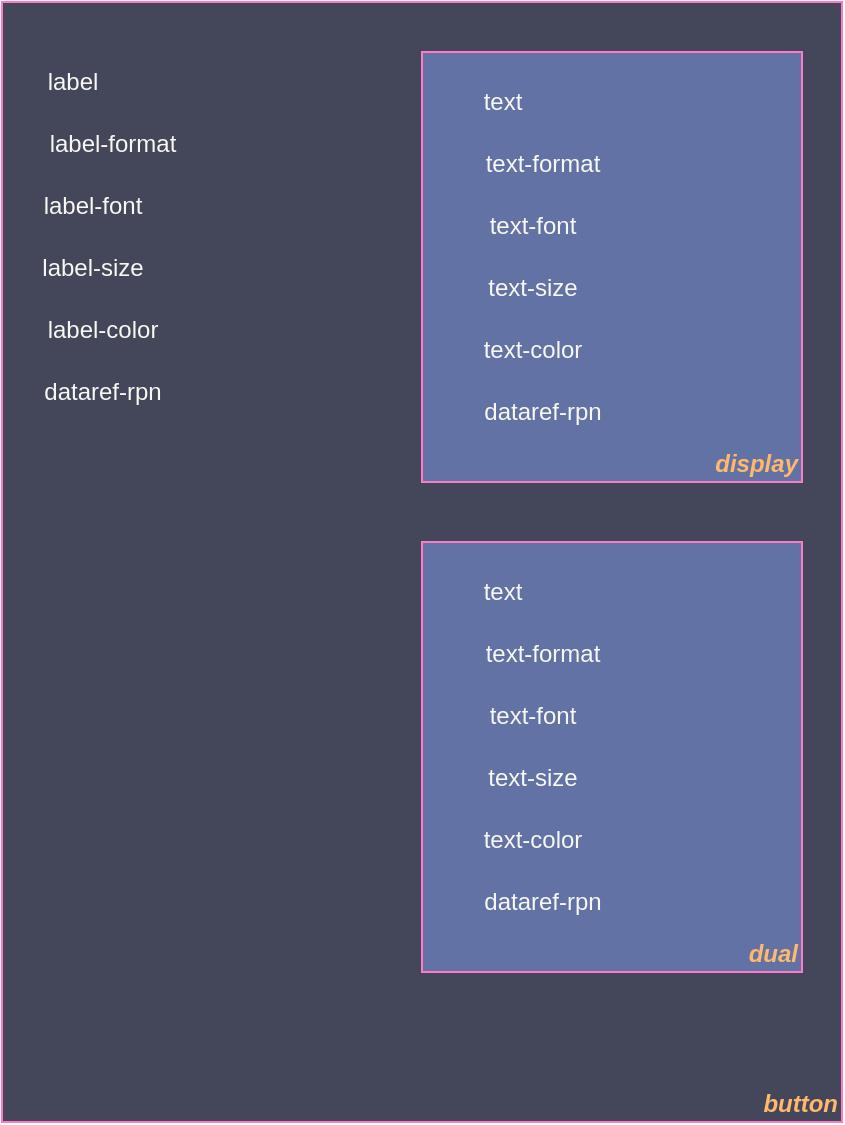 <mxfile version="20.7.4" type="device"><diagram id="rg9SzYtbAhSQoBYrOTSR" name="Page-1"><mxGraphModel dx="988" dy="820" grid="1" gridSize="10" guides="1" tooltips="1" connect="1" arrows="1" fold="1" page="1" pageScale="1" pageWidth="1169" pageHeight="827" math="0" shadow="0"><root><mxCell id="0"/><mxCell id="1" parent="0"/><mxCell id="3VhsiA-rUxcR2g7HYm5o-27" value="button" style="rounded=0;whiteSpace=wrap;html=1;fillColor=#44475A;align=right;verticalAlign=bottom;fontStyle=3;fontColor=#FFB86C;strokeColor=#FF79C6;" parent="1" vertex="1"><mxGeometry x="180" y="120" width="420" height="560" as="geometry"/></mxCell><mxCell id="3VhsiA-rUxcR2g7HYm5o-2" value="display" style="rounded=0;whiteSpace=wrap;html=1;align=right;verticalAlign=bottom;fontStyle=3;fontColor=#FFB86C;strokeColor=#FF79C6;fillColor=#6272A4;" parent="1" vertex="1"><mxGeometry x="390" y="145" width="190" height="215" as="geometry"/></mxCell><mxCell id="3VhsiA-rUxcR2g7HYm5o-4" value="label-format" style="text;html=1;align=center;verticalAlign=middle;resizable=0;points=[];autosize=1;strokeColor=none;fillColor=none;fontColor=#F8F8F2;" parent="1" vertex="1"><mxGeometry x="190" y="176" width="90" height="30" as="geometry"/></mxCell><mxCell id="3VhsiA-rUxcR2g7HYm5o-7" value="label-font" style="text;html=1;align=center;verticalAlign=middle;resizable=0;points=[];autosize=1;strokeColor=none;fillColor=none;fontColor=#F8F8F2;" parent="1" vertex="1"><mxGeometry x="190" y="207" width="70" height="30" as="geometry"/></mxCell><mxCell id="3VhsiA-rUxcR2g7HYm5o-10" value="label-size" style="text;html=1;align=center;verticalAlign=middle;resizable=0;points=[];autosize=1;strokeColor=none;fillColor=none;fontColor=#F8F8F2;" parent="1" vertex="1"><mxGeometry x="190" y="238" width="70" height="30" as="geometry"/></mxCell><mxCell id="3VhsiA-rUxcR2g7HYm5o-11" value="label-color" style="text;html=1;align=center;verticalAlign=middle;resizable=0;points=[];autosize=1;strokeColor=none;fillColor=none;fontColor=#F8F8F2;" parent="1" vertex="1"><mxGeometry x="190" y="269" width="80" height="30" as="geometry"/></mxCell><mxCell id="3VhsiA-rUxcR2g7HYm5o-12" value="dataref-rpn" style="text;html=1;align=center;verticalAlign=middle;resizable=0;points=[];autosize=1;strokeColor=none;fillColor=none;fontColor=#F8F8F2;" parent="1" vertex="1"><mxGeometry x="190" y="300" width="80" height="30" as="geometry"/></mxCell><mxCell id="3VhsiA-rUxcR2g7HYm5o-13" value="label" style="text;html=1;align=center;verticalAlign=middle;resizable=0;points=[];autosize=1;strokeColor=none;fillColor=none;fontColor=#F8F8F2;" parent="1" vertex="1"><mxGeometry x="190" y="145" width="50" height="30" as="geometry"/></mxCell><mxCell id="3VhsiA-rUxcR2g7HYm5o-14" value="text-format" style="text;html=1;align=center;verticalAlign=middle;resizable=0;points=[];autosize=1;strokeColor=none;fillColor=none;fontColor=#F8F8F2;" parent="1" vertex="1"><mxGeometry x="410" y="186" width="80" height="30" as="geometry"/></mxCell><mxCell id="3VhsiA-rUxcR2g7HYm5o-15" value="text-font" style="text;html=1;align=center;verticalAlign=middle;resizable=0;points=[];autosize=1;strokeColor=none;fillColor=none;fontColor=#F8F8F2;" parent="1" vertex="1"><mxGeometry x="410" y="217" width="70" height="30" as="geometry"/></mxCell><mxCell id="3VhsiA-rUxcR2g7HYm5o-16" value="text-size" style="text;html=1;align=center;verticalAlign=middle;resizable=0;points=[];autosize=1;strokeColor=none;fillColor=none;fontColor=#F8F8F2;" parent="1" vertex="1"><mxGeometry x="410" y="248" width="70" height="30" as="geometry"/></mxCell><mxCell id="3VhsiA-rUxcR2g7HYm5o-17" value="text-color" style="text;html=1;align=center;verticalAlign=middle;resizable=0;points=[];autosize=1;strokeColor=none;fillColor=none;fontColor=#F8F8F2;" parent="1" vertex="1"><mxGeometry x="410" y="279" width="70" height="30" as="geometry"/></mxCell><mxCell id="3VhsiA-rUxcR2g7HYm5o-18" value="dataref-rpn" style="text;html=1;align=center;verticalAlign=middle;resizable=0;points=[];autosize=1;strokeColor=none;fillColor=none;fontColor=#F8F8F2;" parent="1" vertex="1"><mxGeometry x="410" y="310" width="80" height="30" as="geometry"/></mxCell><mxCell id="3VhsiA-rUxcR2g7HYm5o-19" value="text" style="text;html=1;align=center;verticalAlign=middle;resizable=0;points=[];autosize=1;strokeColor=none;fillColor=none;fontColor=#F8F8F2;" parent="1" vertex="1"><mxGeometry x="410" y="155" width="40" height="30" as="geometry"/></mxCell><mxCell id="3VhsiA-rUxcR2g7HYm5o-20" value="dual" style="rounded=0;whiteSpace=wrap;html=1;align=right;verticalAlign=bottom;fontStyle=3;fontColor=#FFB86C;strokeColor=#FF79C6;fillColor=#6272A4;" parent="1" vertex="1"><mxGeometry x="390" y="390" width="190" height="215" as="geometry"/></mxCell><mxCell id="3VhsiA-rUxcR2g7HYm5o-21" value="text-format" style="text;html=1;align=center;verticalAlign=middle;resizable=0;points=[];autosize=1;strokeColor=none;fillColor=none;fontColor=#F8F8F2;" parent="1" vertex="1"><mxGeometry x="410" y="431" width="80" height="30" as="geometry"/></mxCell><mxCell id="3VhsiA-rUxcR2g7HYm5o-22" value="text-font" style="text;html=1;align=center;verticalAlign=middle;resizable=0;points=[];autosize=1;strokeColor=none;fillColor=none;fontColor=#F8F8F2;" parent="1" vertex="1"><mxGeometry x="410" y="462" width="70" height="30" as="geometry"/></mxCell><mxCell id="3VhsiA-rUxcR2g7HYm5o-23" value="text-size" style="text;html=1;align=center;verticalAlign=middle;resizable=0;points=[];autosize=1;strokeColor=none;fillColor=none;fontColor=#F8F8F2;" parent="1" vertex="1"><mxGeometry x="410" y="493" width="70" height="30" as="geometry"/></mxCell><mxCell id="3VhsiA-rUxcR2g7HYm5o-24" value="text-color" style="text;html=1;align=center;verticalAlign=middle;resizable=0;points=[];autosize=1;strokeColor=none;fillColor=none;fontColor=#F8F8F2;" parent="1" vertex="1"><mxGeometry x="410" y="524" width="70" height="30" as="geometry"/></mxCell><mxCell id="3VhsiA-rUxcR2g7HYm5o-25" value="dataref-rpn" style="text;html=1;align=center;verticalAlign=middle;resizable=0;points=[];autosize=1;strokeColor=none;fillColor=none;fontColor=#F8F8F2;" parent="1" vertex="1"><mxGeometry x="410" y="555" width="80" height="30" as="geometry"/></mxCell><mxCell id="3VhsiA-rUxcR2g7HYm5o-26" value="text" style="text;html=1;align=center;verticalAlign=middle;resizable=0;points=[];autosize=1;strokeColor=none;fillColor=none;fontColor=#F8F8F2;" parent="1" vertex="1"><mxGeometry x="410" y="400" width="40" height="30" as="geometry"/></mxCell></root></mxGraphModel></diagram></mxfile>